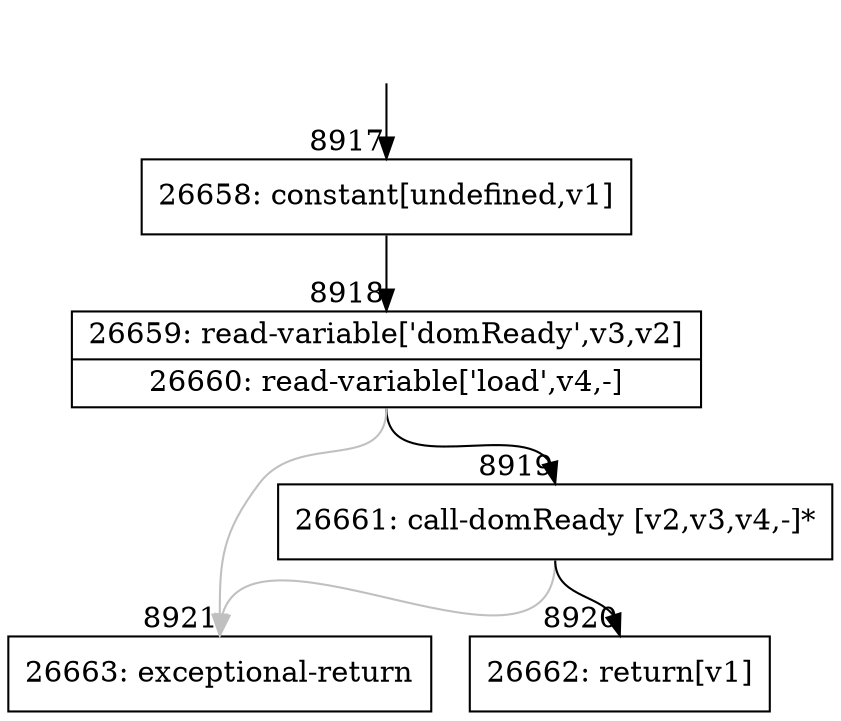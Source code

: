 digraph {
rankdir="TD"
BB_entry604[shape=none,label=""];
BB_entry604 -> BB8917 [tailport=s, headport=n, headlabel="    8917"]
BB8917 [shape=record label="{26658: constant[undefined,v1]}" ] 
BB8917 -> BB8918 [tailport=s, headport=n, headlabel="      8918"]
BB8918 [shape=record label="{26659: read-variable['domReady',v3,v2]|26660: read-variable['load',v4,-]}" ] 
BB8918 -> BB8919 [tailport=s, headport=n, headlabel="      8919"]
BB8918 -> BB8921 [tailport=s, headport=n, color=gray, headlabel="      8921"]
BB8919 [shape=record label="{26661: call-domReady [v2,v3,v4,-]*}" ] 
BB8919 -> BB8920 [tailport=s, headport=n, headlabel="      8920"]
BB8919 -> BB8921 [tailport=s, headport=n, color=gray]
BB8920 [shape=record label="{26662: return[v1]}" ] 
BB8921 [shape=record label="{26663: exceptional-return}" ] 
//#$~ 12490
}
